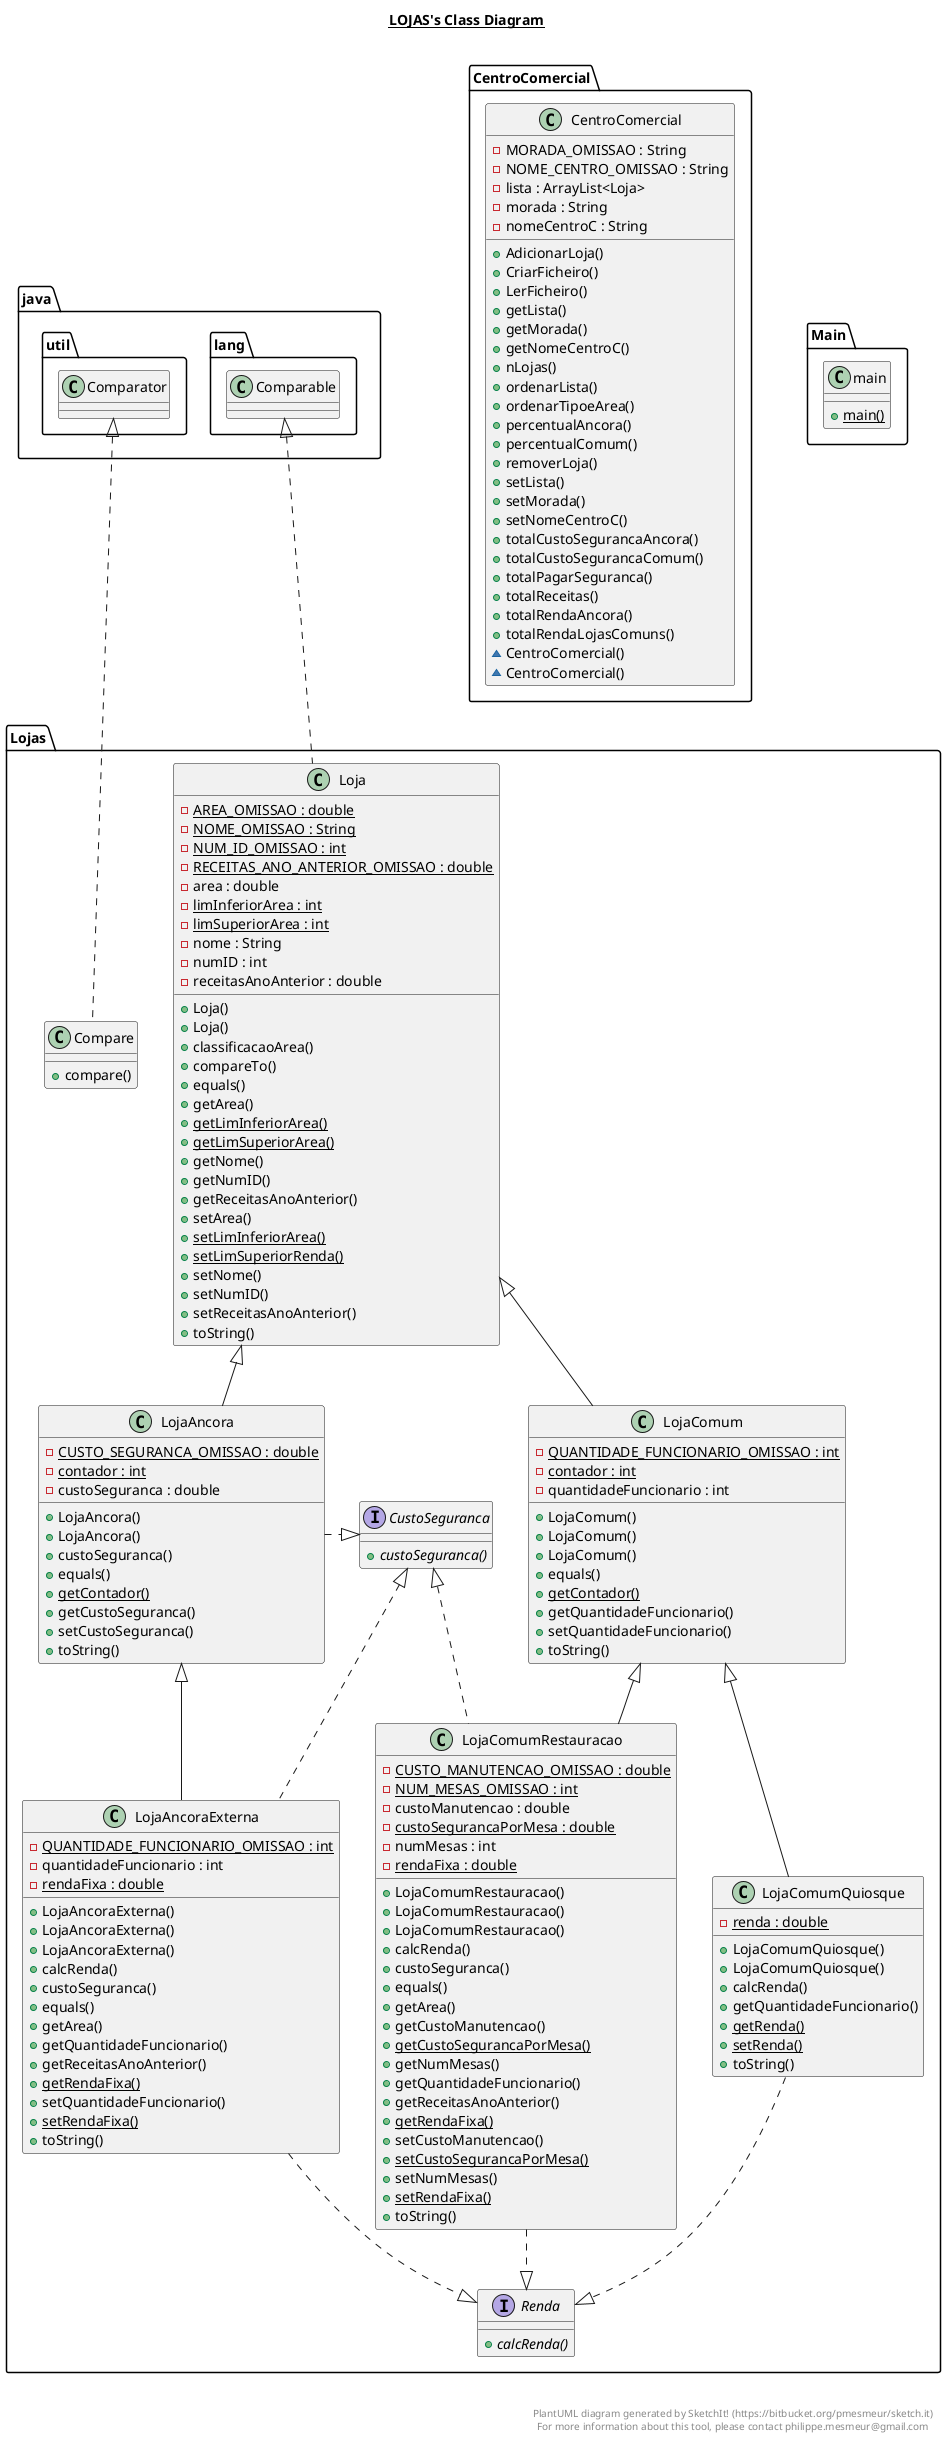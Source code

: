 @startuml

title __JAVA's Class Diagram__\n

  namespace CentroComercial {
    class CentroComercial {
        - MORADA_OMISSAO : String
        - NOME_CENTRO_OMISSAO : String
        - lista : ArrayList<Loja>
        - morada : String
        - nomeCentroC : String
        + AdicionarLoja()
        + CriarFicheiro()
        + LerFicheiro()
        + getLista()
        + getMorada()
        + getNomeCentroC()
        + nLojas()
        + ordenarLista()
        + ordenarTipoeArea()
        + percentualAncora()
        + percentualComum()
        + removerLoja()
        + setLista()
        + setMorada()
        + setNomeCentroC()
        + totalCustoSegurancaAncora()
        + totalCustoSegurancaComum()
        + totalPagarSeguranca()
        + totalReceitas()
        + totalRendaAncora()
        + totalRendaLojasComuns()
        ~ CentroComercial()
        ~ CentroComercial()
    }
  }
  

  namespace Main  {
    class main {
        {static} + main()
    }
  }


right footer


PlantUML diagram generated by SketchIt! (https://bitbucket.org/pmesmeur/sketch.it)
For more information about this tool, please contact philippe.mesmeur@gmail.com
endfooter


title __LOJAS's Class Diagram__\n

    namespace Lojas {
      class Lojas.Compare {
          + compare()
      }
    }

    namespace Lojas {
      interface Lojas.CustoSeguranca {
          {abstract} + custoSeguranca()
      }
    }

    namespace Lojas {
      class Lojas.Loja {
          {static} - AREA_OMISSAO : double
          {static} - NOME_OMISSAO : String
          {static} - NUM_ID_OMISSAO : int
          {static} - RECEITAS_ANO_ANTERIOR_OMISSAO : double
          - area : double
          {static} - limInferiorArea : int
          {static} - limSuperiorArea : int
          - nome : String
          - numID : int
          - receitasAnoAnterior : double
          + Loja()
          + Loja()
          + classificacaoArea()
          + compareTo()
          + equals()
          + getArea()
          {static} + getLimInferiorArea()
          {static} + getLimSuperiorArea()
          + getNome()
          + getNumID()
          + getReceitasAnoAnterior()
          + setArea()
          {static} + setLimInferiorArea()
          {static} + setLimSuperiorRenda()
          + setNome()
          + setNumID()
          + setReceitasAnoAnterior()
          + toString()
      }
    }

    namespace Lojas {
      class Lojas.LojaAncora {
          {static} - CUSTO_SEGURANCA_OMISSAO : double
          {static} - contador : int
          - custoSeguranca : double
          + LojaAncora()
          + LojaAncora()
          + custoSeguranca()
          + equals()
          {static} + getContador()
          + getCustoSeguranca()
          + setCustoSeguranca()
          + toString()
      }
    }

    namespace Lojas {
      class Lojas.LojaAncoraExterna {
          {static} - QUANTIDADE_FUNCIONARIO_OMISSAO : int
          - quantidadeFuncionario : int
          {static} - rendaFixa : double
          + LojaAncoraExterna()
          + LojaAncoraExterna()
          + LojaAncoraExterna()
          + calcRenda()
          + custoSeguranca()
          + equals()
          + getArea()
          + getQuantidadeFuncionario()
          + getReceitasAnoAnterior()
          {static} + getRendaFixa()
          + setQuantidadeFuncionario()
          {static} + setRendaFixa()
          + toString()
      }
    }

    namespace Lojas {
      class Lojas.LojaComum {
          {static} - QUANTIDADE_FUNCIONARIO_OMISSAO : int
          {static} - contador : int
          - quantidadeFuncionario : int
          + LojaComum()
          + LojaComum()
          + LojaComum()
          + equals()
          {static} + getContador()
          + getQuantidadeFuncionario()
          + setQuantidadeFuncionario()
          + toString()
      }
    }

    namespace Lojas {
      class Lojas.LojaComumQuiosque {
          {static} - renda : double
          + LojaComumQuiosque()
          + LojaComumQuiosque()
          + calcRenda()
          + getQuantidadeFuncionario()
          {static} + getRenda()
          {static} + setRenda()
          + toString()
      }
    }

    namespace Lojas {
      class Lojas.LojaComumRestauracao {
          {static} - CUSTO_MANUTENCAO_OMISSAO : double
          {static} - NUM_MESAS_OMISSAO : int
          - custoManutencao : double
          {static} - custoSegurancaPorMesa : double
          - numMesas : int
          {static} - rendaFixa : double
          + LojaComumRestauracao()
          + LojaComumRestauracao()
          + LojaComumRestauracao()
          + calcRenda()
          + custoSeguranca()
          + equals()
          + getArea()
          + getCustoManutencao()
          {static} + getCustoSegurancaPorMesa()
          + getNumMesas()
          + getQuantidadeFuncionario()
          + getReceitasAnoAnterior()
          {static} + getRendaFixa()
          + setCustoManutencao()
          {static} + setCustoSegurancaPorMesa()
          + setNumMesas()
          {static} + setRendaFixa()
          + toString()
      }
    }

    namespace Lojas {
      interface Lojas.Renda {
          {abstract} + calcRenda()
      }
    }

  Lojas.Compare .up.|> java.util.Comparator
  Lojas.Loja .up.|> java.lang.Comparable
  Lojas.LojaAncora .right.|> Lojas.CustoSeguranca
  Lojas.LojaAncora -up-|> Lojas.Loja
  Lojas.LojaAncoraExterna .up.|> Lojas.CustoSeguranca
  Lojas.LojaAncoraExterna .down.|> Lojas.Renda
  Lojas.LojaAncoraExterna -up-|> Lojas.LojaAncora
  Lojas.LojaComum -up-|> Lojas.Loja
  Lojas.LojaComumQuiosque .down.|> Lojas.Renda
  Lojas.LojaComumQuiosque -up-|> Lojas.LojaComum
  Lojas.LojaComumRestauracao .up.|> Lojas.CustoSeguranca
  Lojas.LojaComumRestauracao .down.|> Lojas.Renda
  Lojas.LojaComumRestauracao -up-|> Lojas.LojaComum


right footer


PlantUML diagram generated by SketchIt! (https://bitbucket.org/pmesmeur/sketch.it)
For more information about this tool, please contact philippe.mesmeur@gmail.com
endfooter



@enduml
